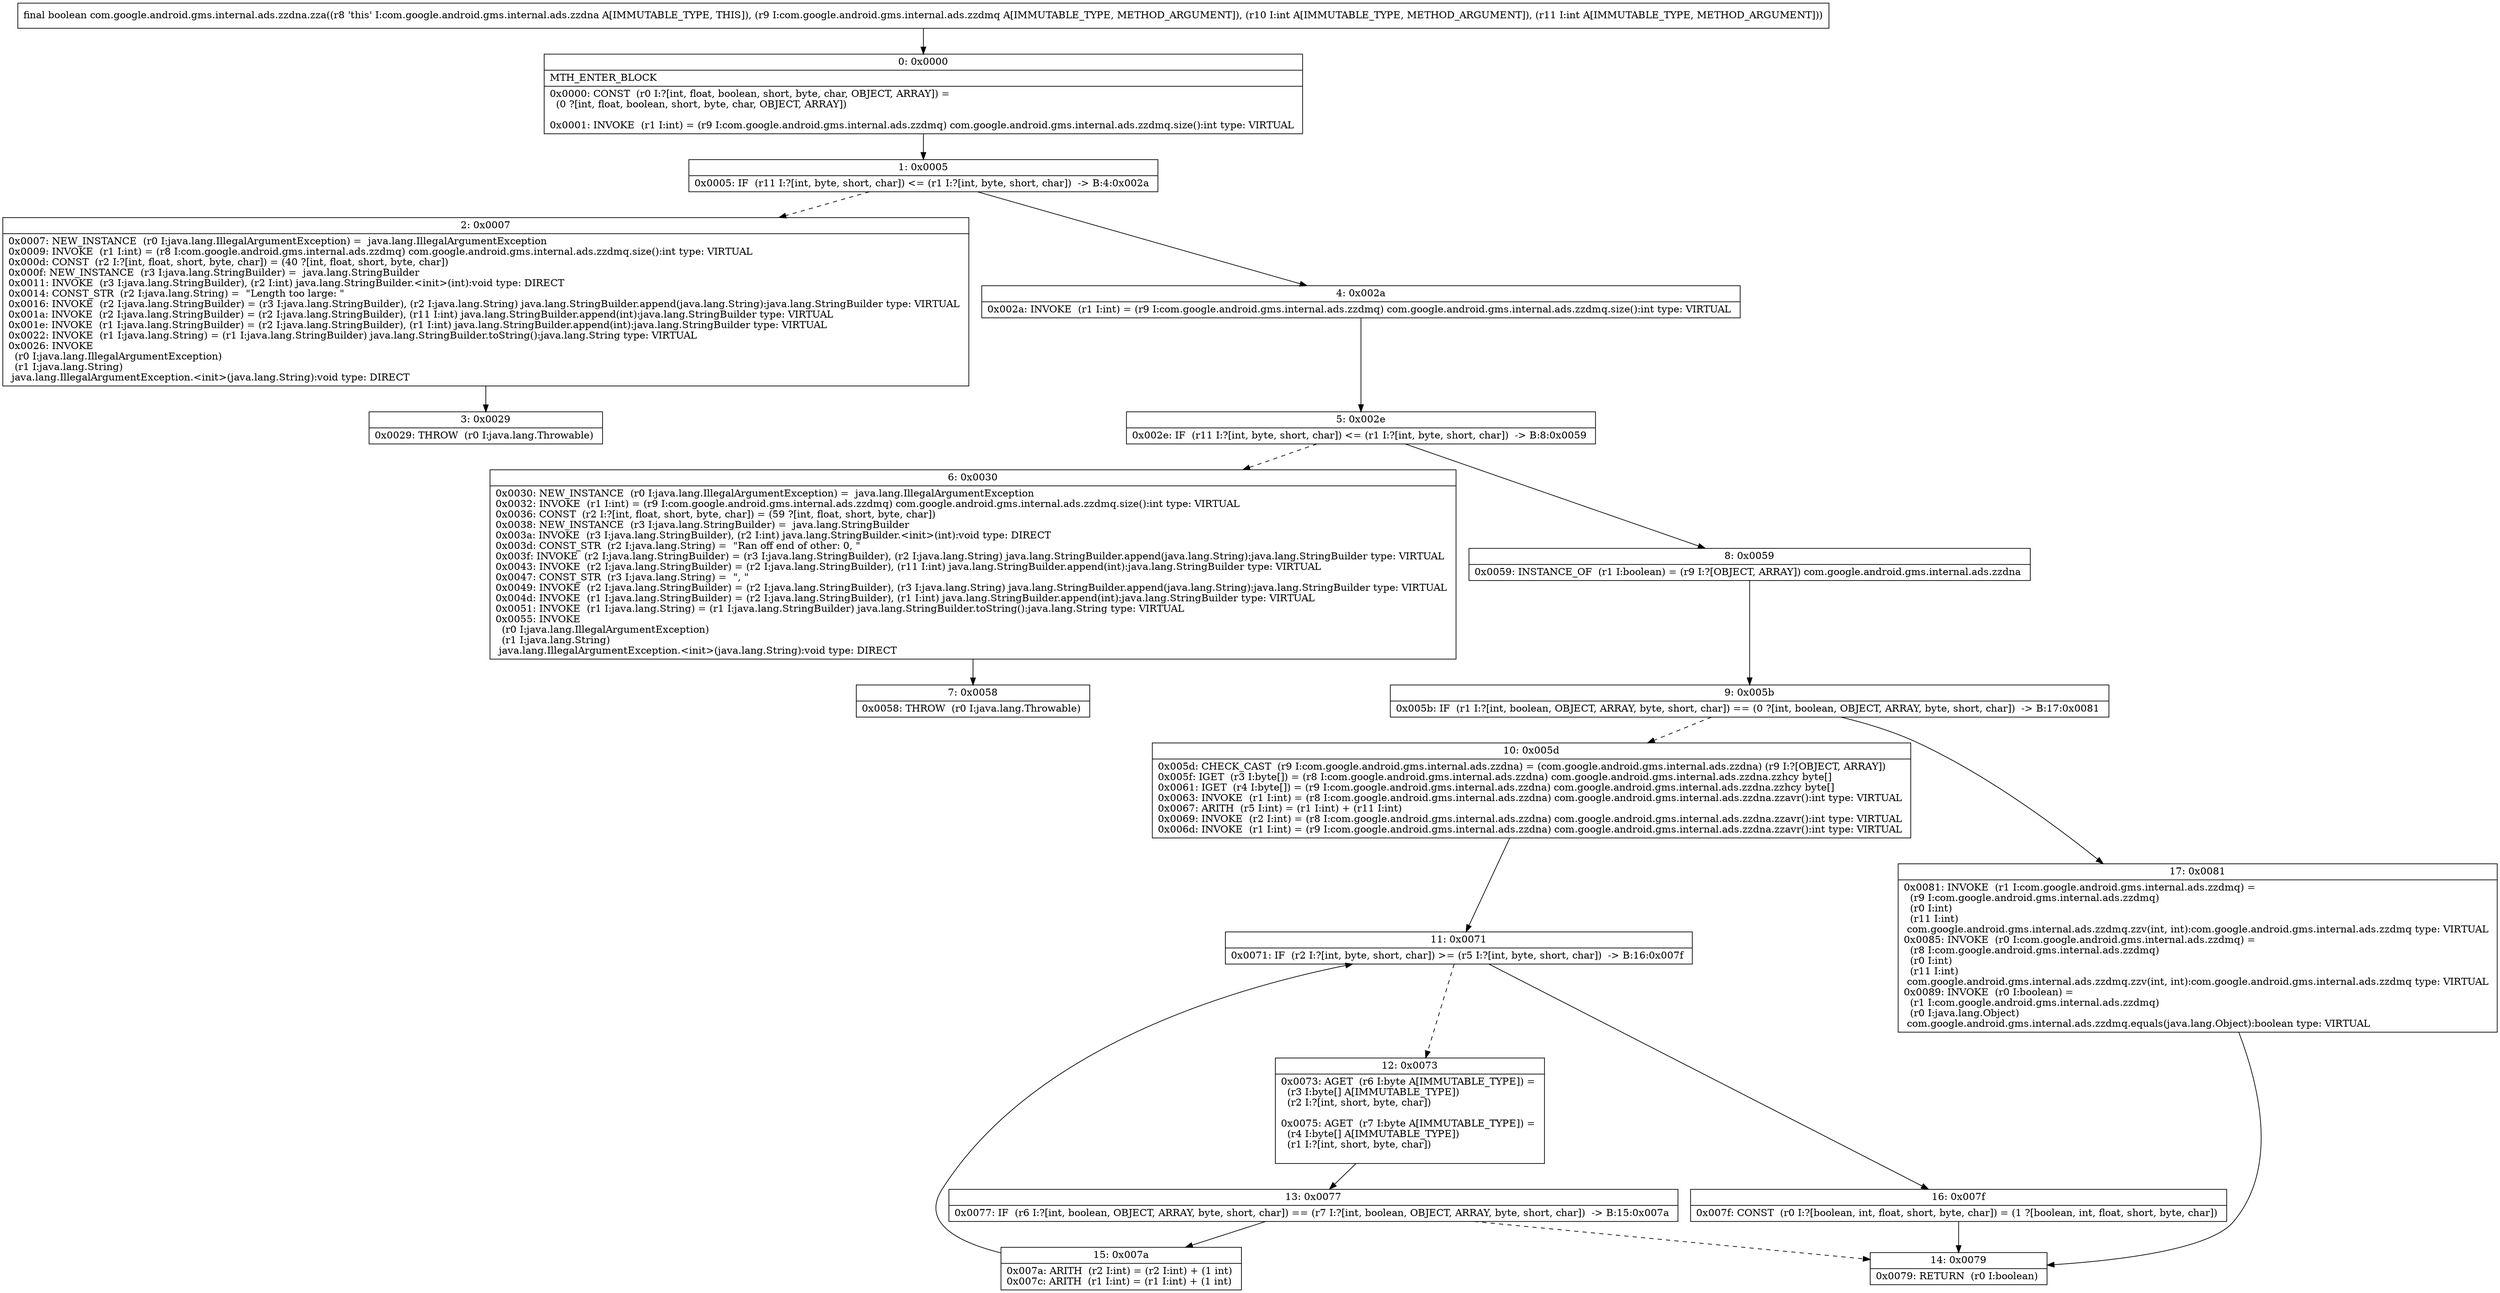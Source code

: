 digraph "CFG forcom.google.android.gms.internal.ads.zzdna.zza(Lcom\/google\/android\/gms\/internal\/ads\/zzdmq;II)Z" {
Node_0 [shape=record,label="{0\:\ 0x0000|MTH_ENTER_BLOCK\l|0x0000: CONST  (r0 I:?[int, float, boolean, short, byte, char, OBJECT, ARRAY]) = \l  (0 ?[int, float, boolean, short, byte, char, OBJECT, ARRAY])\l \l0x0001: INVOKE  (r1 I:int) = (r9 I:com.google.android.gms.internal.ads.zzdmq) com.google.android.gms.internal.ads.zzdmq.size():int type: VIRTUAL \l}"];
Node_1 [shape=record,label="{1\:\ 0x0005|0x0005: IF  (r11 I:?[int, byte, short, char]) \<= (r1 I:?[int, byte, short, char])  \-\> B:4:0x002a \l}"];
Node_2 [shape=record,label="{2\:\ 0x0007|0x0007: NEW_INSTANCE  (r0 I:java.lang.IllegalArgumentException) =  java.lang.IllegalArgumentException \l0x0009: INVOKE  (r1 I:int) = (r8 I:com.google.android.gms.internal.ads.zzdmq) com.google.android.gms.internal.ads.zzdmq.size():int type: VIRTUAL \l0x000d: CONST  (r2 I:?[int, float, short, byte, char]) = (40 ?[int, float, short, byte, char]) \l0x000f: NEW_INSTANCE  (r3 I:java.lang.StringBuilder) =  java.lang.StringBuilder \l0x0011: INVOKE  (r3 I:java.lang.StringBuilder), (r2 I:int) java.lang.StringBuilder.\<init\>(int):void type: DIRECT \l0x0014: CONST_STR  (r2 I:java.lang.String) =  \"Length too large: \" \l0x0016: INVOKE  (r2 I:java.lang.StringBuilder) = (r3 I:java.lang.StringBuilder), (r2 I:java.lang.String) java.lang.StringBuilder.append(java.lang.String):java.lang.StringBuilder type: VIRTUAL \l0x001a: INVOKE  (r2 I:java.lang.StringBuilder) = (r2 I:java.lang.StringBuilder), (r11 I:int) java.lang.StringBuilder.append(int):java.lang.StringBuilder type: VIRTUAL \l0x001e: INVOKE  (r1 I:java.lang.StringBuilder) = (r2 I:java.lang.StringBuilder), (r1 I:int) java.lang.StringBuilder.append(int):java.lang.StringBuilder type: VIRTUAL \l0x0022: INVOKE  (r1 I:java.lang.String) = (r1 I:java.lang.StringBuilder) java.lang.StringBuilder.toString():java.lang.String type: VIRTUAL \l0x0026: INVOKE  \l  (r0 I:java.lang.IllegalArgumentException)\l  (r1 I:java.lang.String)\l java.lang.IllegalArgumentException.\<init\>(java.lang.String):void type: DIRECT \l}"];
Node_3 [shape=record,label="{3\:\ 0x0029|0x0029: THROW  (r0 I:java.lang.Throwable) \l}"];
Node_4 [shape=record,label="{4\:\ 0x002a|0x002a: INVOKE  (r1 I:int) = (r9 I:com.google.android.gms.internal.ads.zzdmq) com.google.android.gms.internal.ads.zzdmq.size():int type: VIRTUAL \l}"];
Node_5 [shape=record,label="{5\:\ 0x002e|0x002e: IF  (r11 I:?[int, byte, short, char]) \<= (r1 I:?[int, byte, short, char])  \-\> B:8:0x0059 \l}"];
Node_6 [shape=record,label="{6\:\ 0x0030|0x0030: NEW_INSTANCE  (r0 I:java.lang.IllegalArgumentException) =  java.lang.IllegalArgumentException \l0x0032: INVOKE  (r1 I:int) = (r9 I:com.google.android.gms.internal.ads.zzdmq) com.google.android.gms.internal.ads.zzdmq.size():int type: VIRTUAL \l0x0036: CONST  (r2 I:?[int, float, short, byte, char]) = (59 ?[int, float, short, byte, char]) \l0x0038: NEW_INSTANCE  (r3 I:java.lang.StringBuilder) =  java.lang.StringBuilder \l0x003a: INVOKE  (r3 I:java.lang.StringBuilder), (r2 I:int) java.lang.StringBuilder.\<init\>(int):void type: DIRECT \l0x003d: CONST_STR  (r2 I:java.lang.String) =  \"Ran off end of other: 0, \" \l0x003f: INVOKE  (r2 I:java.lang.StringBuilder) = (r3 I:java.lang.StringBuilder), (r2 I:java.lang.String) java.lang.StringBuilder.append(java.lang.String):java.lang.StringBuilder type: VIRTUAL \l0x0043: INVOKE  (r2 I:java.lang.StringBuilder) = (r2 I:java.lang.StringBuilder), (r11 I:int) java.lang.StringBuilder.append(int):java.lang.StringBuilder type: VIRTUAL \l0x0047: CONST_STR  (r3 I:java.lang.String) =  \", \" \l0x0049: INVOKE  (r2 I:java.lang.StringBuilder) = (r2 I:java.lang.StringBuilder), (r3 I:java.lang.String) java.lang.StringBuilder.append(java.lang.String):java.lang.StringBuilder type: VIRTUAL \l0x004d: INVOKE  (r1 I:java.lang.StringBuilder) = (r2 I:java.lang.StringBuilder), (r1 I:int) java.lang.StringBuilder.append(int):java.lang.StringBuilder type: VIRTUAL \l0x0051: INVOKE  (r1 I:java.lang.String) = (r1 I:java.lang.StringBuilder) java.lang.StringBuilder.toString():java.lang.String type: VIRTUAL \l0x0055: INVOKE  \l  (r0 I:java.lang.IllegalArgumentException)\l  (r1 I:java.lang.String)\l java.lang.IllegalArgumentException.\<init\>(java.lang.String):void type: DIRECT \l}"];
Node_7 [shape=record,label="{7\:\ 0x0058|0x0058: THROW  (r0 I:java.lang.Throwable) \l}"];
Node_8 [shape=record,label="{8\:\ 0x0059|0x0059: INSTANCE_OF  (r1 I:boolean) = (r9 I:?[OBJECT, ARRAY]) com.google.android.gms.internal.ads.zzdna \l}"];
Node_9 [shape=record,label="{9\:\ 0x005b|0x005b: IF  (r1 I:?[int, boolean, OBJECT, ARRAY, byte, short, char]) == (0 ?[int, boolean, OBJECT, ARRAY, byte, short, char])  \-\> B:17:0x0081 \l}"];
Node_10 [shape=record,label="{10\:\ 0x005d|0x005d: CHECK_CAST  (r9 I:com.google.android.gms.internal.ads.zzdna) = (com.google.android.gms.internal.ads.zzdna) (r9 I:?[OBJECT, ARRAY]) \l0x005f: IGET  (r3 I:byte[]) = (r8 I:com.google.android.gms.internal.ads.zzdna) com.google.android.gms.internal.ads.zzdna.zzhcy byte[] \l0x0061: IGET  (r4 I:byte[]) = (r9 I:com.google.android.gms.internal.ads.zzdna) com.google.android.gms.internal.ads.zzdna.zzhcy byte[] \l0x0063: INVOKE  (r1 I:int) = (r8 I:com.google.android.gms.internal.ads.zzdna) com.google.android.gms.internal.ads.zzdna.zzavr():int type: VIRTUAL \l0x0067: ARITH  (r5 I:int) = (r1 I:int) + (r11 I:int) \l0x0069: INVOKE  (r2 I:int) = (r8 I:com.google.android.gms.internal.ads.zzdna) com.google.android.gms.internal.ads.zzdna.zzavr():int type: VIRTUAL \l0x006d: INVOKE  (r1 I:int) = (r9 I:com.google.android.gms.internal.ads.zzdna) com.google.android.gms.internal.ads.zzdna.zzavr():int type: VIRTUAL \l}"];
Node_11 [shape=record,label="{11\:\ 0x0071|0x0071: IF  (r2 I:?[int, byte, short, char]) \>= (r5 I:?[int, byte, short, char])  \-\> B:16:0x007f \l}"];
Node_12 [shape=record,label="{12\:\ 0x0073|0x0073: AGET  (r6 I:byte A[IMMUTABLE_TYPE]) = \l  (r3 I:byte[] A[IMMUTABLE_TYPE])\l  (r2 I:?[int, short, byte, char])\l \l0x0075: AGET  (r7 I:byte A[IMMUTABLE_TYPE]) = \l  (r4 I:byte[] A[IMMUTABLE_TYPE])\l  (r1 I:?[int, short, byte, char])\l \l}"];
Node_13 [shape=record,label="{13\:\ 0x0077|0x0077: IF  (r6 I:?[int, boolean, OBJECT, ARRAY, byte, short, char]) == (r7 I:?[int, boolean, OBJECT, ARRAY, byte, short, char])  \-\> B:15:0x007a \l}"];
Node_14 [shape=record,label="{14\:\ 0x0079|0x0079: RETURN  (r0 I:boolean) \l}"];
Node_15 [shape=record,label="{15\:\ 0x007a|0x007a: ARITH  (r2 I:int) = (r2 I:int) + (1 int) \l0x007c: ARITH  (r1 I:int) = (r1 I:int) + (1 int) \l}"];
Node_16 [shape=record,label="{16\:\ 0x007f|0x007f: CONST  (r0 I:?[boolean, int, float, short, byte, char]) = (1 ?[boolean, int, float, short, byte, char]) \l}"];
Node_17 [shape=record,label="{17\:\ 0x0081|0x0081: INVOKE  (r1 I:com.google.android.gms.internal.ads.zzdmq) = \l  (r9 I:com.google.android.gms.internal.ads.zzdmq)\l  (r0 I:int)\l  (r11 I:int)\l com.google.android.gms.internal.ads.zzdmq.zzv(int, int):com.google.android.gms.internal.ads.zzdmq type: VIRTUAL \l0x0085: INVOKE  (r0 I:com.google.android.gms.internal.ads.zzdmq) = \l  (r8 I:com.google.android.gms.internal.ads.zzdmq)\l  (r0 I:int)\l  (r11 I:int)\l com.google.android.gms.internal.ads.zzdmq.zzv(int, int):com.google.android.gms.internal.ads.zzdmq type: VIRTUAL \l0x0089: INVOKE  (r0 I:boolean) = \l  (r1 I:com.google.android.gms.internal.ads.zzdmq)\l  (r0 I:java.lang.Object)\l com.google.android.gms.internal.ads.zzdmq.equals(java.lang.Object):boolean type: VIRTUAL \l}"];
MethodNode[shape=record,label="{final boolean com.google.android.gms.internal.ads.zzdna.zza((r8 'this' I:com.google.android.gms.internal.ads.zzdna A[IMMUTABLE_TYPE, THIS]), (r9 I:com.google.android.gms.internal.ads.zzdmq A[IMMUTABLE_TYPE, METHOD_ARGUMENT]), (r10 I:int A[IMMUTABLE_TYPE, METHOD_ARGUMENT]), (r11 I:int A[IMMUTABLE_TYPE, METHOD_ARGUMENT])) }"];
MethodNode -> Node_0;
Node_0 -> Node_1;
Node_1 -> Node_2[style=dashed];
Node_1 -> Node_4;
Node_2 -> Node_3;
Node_4 -> Node_5;
Node_5 -> Node_6[style=dashed];
Node_5 -> Node_8;
Node_6 -> Node_7;
Node_8 -> Node_9;
Node_9 -> Node_10[style=dashed];
Node_9 -> Node_17;
Node_10 -> Node_11;
Node_11 -> Node_12[style=dashed];
Node_11 -> Node_16;
Node_12 -> Node_13;
Node_13 -> Node_14[style=dashed];
Node_13 -> Node_15;
Node_15 -> Node_11;
Node_16 -> Node_14;
Node_17 -> Node_14;
}

